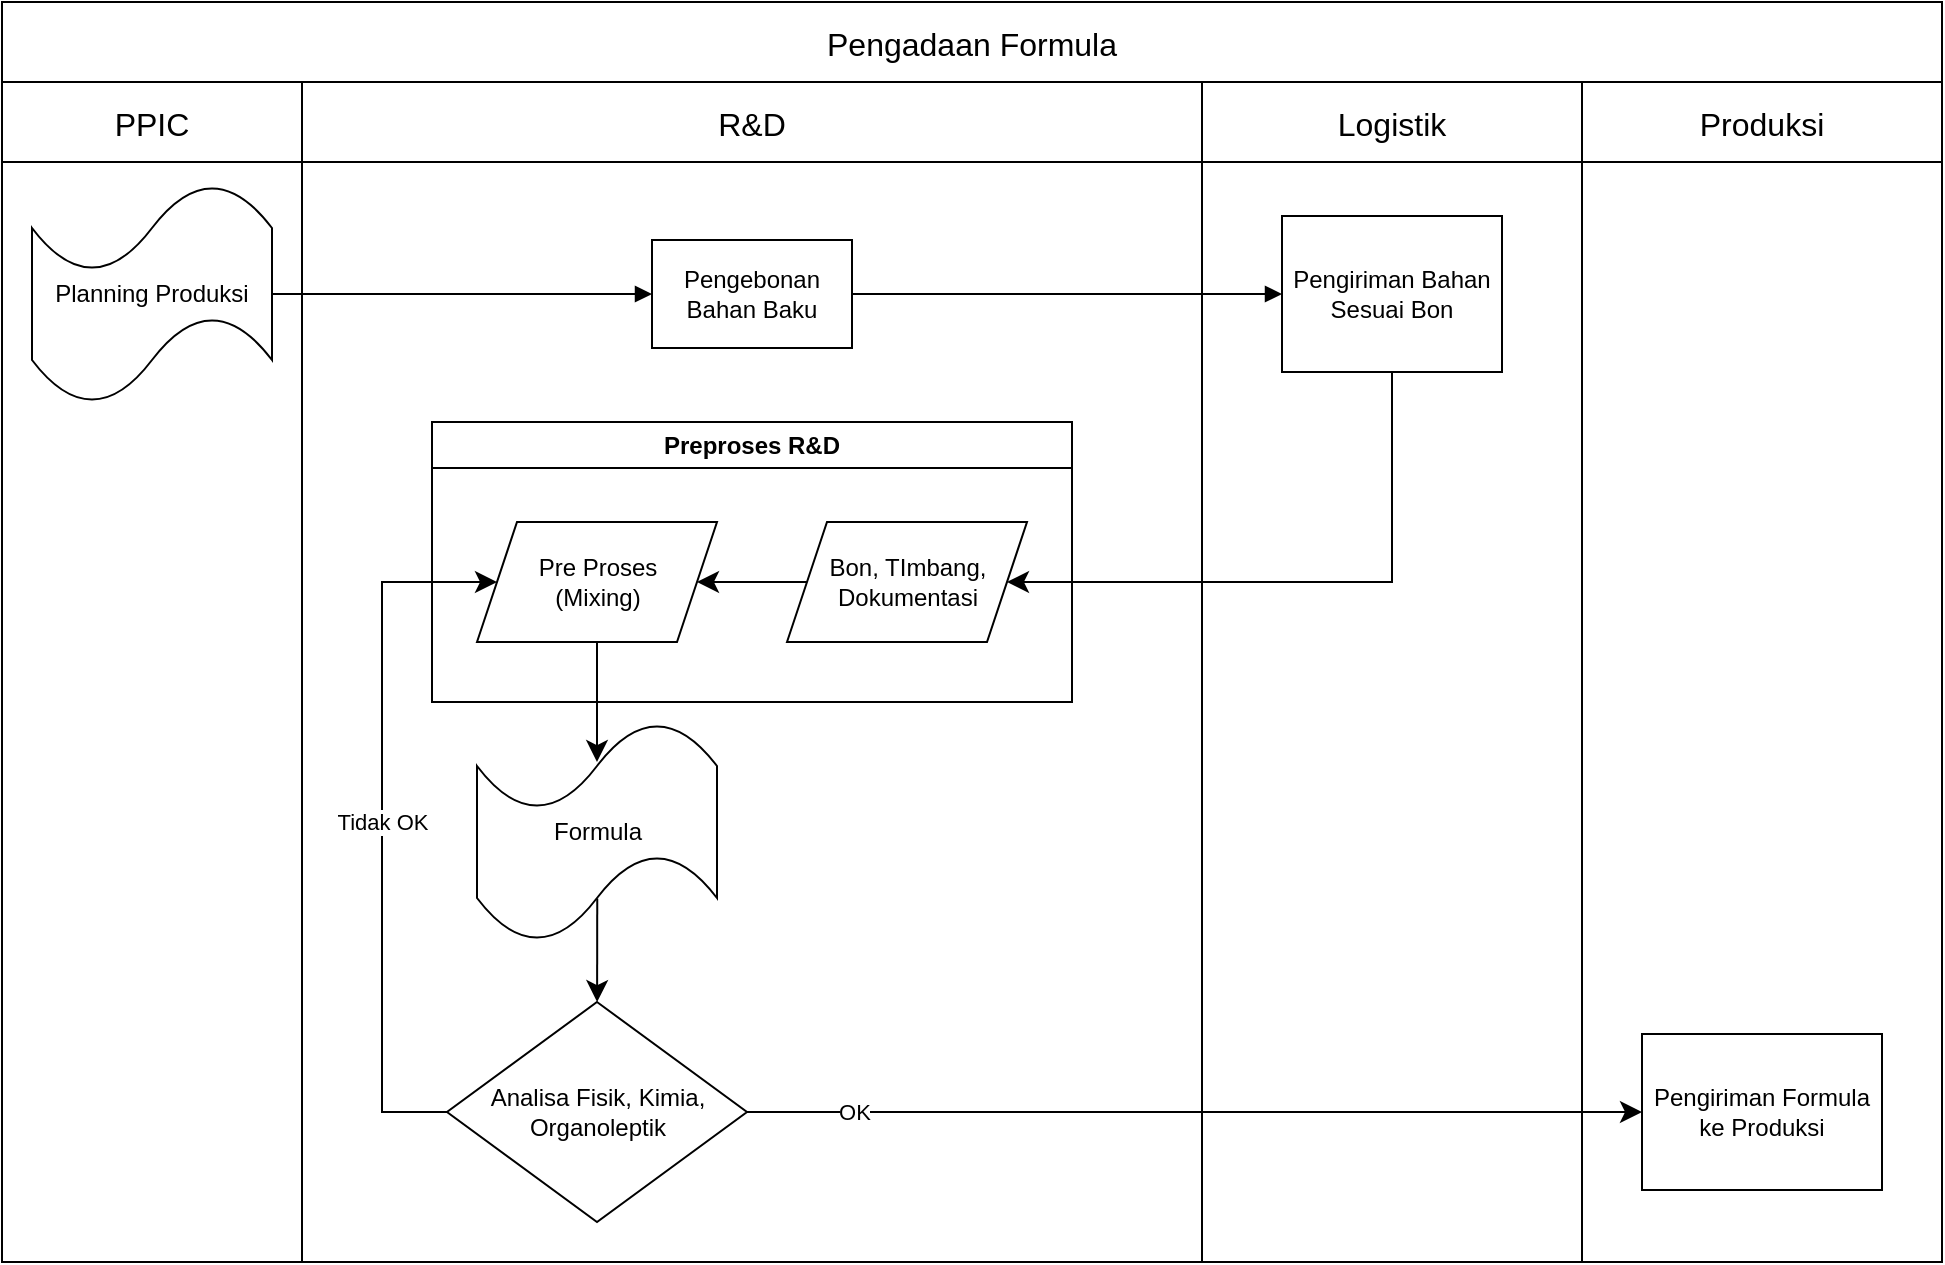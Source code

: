 <mxfile version="26.2.9">
  <diagram id="TSSmkDrg0120R5e7NNq-" name="Pengadaan Formula">
    <mxGraphModel dx="1627" dy="1106" grid="1" gridSize="10" guides="1" tooltips="1" connect="1" arrows="1" fold="1" page="1" pageScale="1" pageWidth="850" pageHeight="1100" math="0" shadow="0">
      <root>
        <mxCell id="0" />
        <mxCell id="1" parent="0" />
        <mxCell id="T4pq4K4rqaQYau_GaTnD-1" value="Pengadaan Formula" style="shape=table;childLayout=tableLayout;startSize=40;collapsible=0;recursiveResize=0;expand=0;fontSize=16;" vertex="1" parent="1">
          <mxGeometry x="40" y="40" width="970" height="630" as="geometry" />
        </mxCell>
        <mxCell id="T4pq4K4rqaQYau_GaTnD-2" value="" style="shape=tableRow;horizontal=0;swimlaneHead=0;swimlaneBody=0;top=0;left=0;strokeColor=inherit;bottom=0;right=0;dropTarget=0;fontStyle=0;fillColor=none;points=[[0,0.5],[1,0.5]];portConstraint=eastwest;startSize=0;collapsible=0;recursiveResize=0;expand=0;fontSize=16;" vertex="1" parent="T4pq4K4rqaQYau_GaTnD-1">
          <mxGeometry y="40" width="970" height="590" as="geometry" />
        </mxCell>
        <mxCell id="T4pq4K4rqaQYau_GaTnD-3" value="PPIC" style="swimlane;swimlaneHead=0;swimlaneBody=0;fontStyle=0;strokeColor=inherit;connectable=0;fillColor=none;startSize=40;collapsible=0;recursiveResize=0;expand=0;fontSize=16;" vertex="1" parent="T4pq4K4rqaQYau_GaTnD-2">
          <mxGeometry width="150" height="590" as="geometry">
            <mxRectangle width="150" height="590" as="alternateBounds" />
          </mxGeometry>
        </mxCell>
        <mxCell id="z9CND6TuXU0VorKSIdKT-13" value="Planning Produksi" style="shape=tape;html=1;whiteSpace=wrap;" parent="T4pq4K4rqaQYau_GaTnD-3" vertex="1">
          <mxGeometry x="15" y="51" width="120" height="110" as="geometry" />
        </mxCell>
        <mxCell id="T4pq4K4rqaQYau_GaTnD-4" value="R&amp;D" style="swimlane;swimlaneHead=0;swimlaneBody=0;fontStyle=0;strokeColor=inherit;connectable=0;fillColor=none;startSize=40;collapsible=0;recursiveResize=0;expand=0;fontSize=16;" vertex="1" parent="T4pq4K4rqaQYau_GaTnD-2">
          <mxGeometry x="150" width="450" height="590" as="geometry">
            <mxRectangle width="450" height="590" as="alternateBounds" />
          </mxGeometry>
        </mxCell>
        <mxCell id="z9CND6TuXU0VorKSIdKT-4" value="Pengebonan Bahan Baku" style="whiteSpace=wrap;strokeWidth=1;" parent="T4pq4K4rqaQYau_GaTnD-4" vertex="1">
          <mxGeometry x="175" y="79" width="100" height="54" as="geometry" />
        </mxCell>
        <mxCell id="X_7heQAOQwNQK7jmX3UY-14" value="Preproses R&amp;amp;D" style="swimlane;whiteSpace=wrap;html=1;" parent="T4pq4K4rqaQYau_GaTnD-4" vertex="1">
          <mxGeometry x="65" y="170" width="320" height="140" as="geometry">
            <mxRectangle x="300" y="270" width="120" height="30" as="alternateBounds" />
          </mxGeometry>
        </mxCell>
        <mxCell id="X_7heQAOQwNQK7jmX3UY-3" style="edgeStyle=none;curved=1;rounded=0;orthogonalLoop=1;jettySize=auto;html=1;exitX=0;exitY=0.5;exitDx=0;exitDy=0;entryX=1;entryY=0.5;entryDx=0;entryDy=0;fontSize=12;startSize=8;endSize=8;" parent="X_7heQAOQwNQK7jmX3UY-14" source="z9CND6TuXU0VorKSIdKT-16" target="X_7heQAOQwNQK7jmX3UY-1" edge="1">
          <mxGeometry relative="1" as="geometry" />
        </mxCell>
        <mxCell id="z9CND6TuXU0VorKSIdKT-16" value="Bon, TImbang, Dokumentasi" style="shape=parallelogram;perimeter=parallelogramPerimeter;whiteSpace=wrap;html=1;fixedSize=1;" parent="X_7heQAOQwNQK7jmX3UY-14" vertex="1">
          <mxGeometry x="177.5" y="50" width="120" height="60" as="geometry" />
        </mxCell>
        <mxCell id="X_7heQAOQwNQK7jmX3UY-1" value="Pre Proses&lt;br&gt;(Mixing)" style="shape=parallelogram;perimeter=parallelogramPerimeter;whiteSpace=wrap;html=1;fixedSize=1;" parent="X_7heQAOQwNQK7jmX3UY-14" vertex="1">
          <mxGeometry x="22.5" y="50" width="120" height="60" as="geometry" />
        </mxCell>
        <mxCell id="z9CND6TuXU0VorKSIdKT-14" value="Formula" style="shape=tape;html=1;whiteSpace=wrap;" parent="T4pq4K4rqaQYau_GaTnD-4" vertex="1">
          <mxGeometry x="87.5" y="320" width="120" height="110" as="geometry" />
        </mxCell>
        <mxCell id="X_7heQAOQwNQK7jmX3UY-5" value="Analisa Fisik, Kimia, Organoleptik" style="rhombus;whiteSpace=wrap;html=1;" parent="T4pq4K4rqaQYau_GaTnD-4" vertex="1">
          <mxGeometry x="72.5" y="460" width="150" height="110" as="geometry" />
        </mxCell>
        <mxCell id="X_7heQAOQwNQK7jmX3UY-9" style="edgeStyle=none;curved=1;rounded=0;orthogonalLoop=1;jettySize=auto;html=1;exitX=0.5;exitY=1;exitDx=0;exitDy=0;fontSize=12;startSize=8;endSize=8;entryX=0.5;entryY=0.182;entryDx=0;entryDy=0;entryPerimeter=0;" parent="T4pq4K4rqaQYau_GaTnD-4" source="X_7heQAOQwNQK7jmX3UY-1" target="z9CND6TuXU0VorKSIdKT-14" edge="1">
          <mxGeometry relative="1" as="geometry">
            <mxPoint x="-37" y="340" as="targetPoint" />
          </mxGeometry>
        </mxCell>
        <mxCell id="X_7heQAOQwNQK7jmX3UY-10" value="" style="edgeStyle=none;curved=1;rounded=0;orthogonalLoop=1;jettySize=auto;html=1;fontSize=12;startSize=8;endSize=8;exitX=0.501;exitY=0.802;exitDx=0;exitDy=0;exitPerimeter=0;" parent="T4pq4K4rqaQYau_GaTnD-4" source="z9CND6TuXU0VorKSIdKT-14" target="X_7heQAOQwNQK7jmX3UY-5" edge="1">
          <mxGeometry relative="1" as="geometry" />
        </mxCell>
        <mxCell id="X_7heQAOQwNQK7jmX3UY-7" value="" style="endArrow=classic;html=1;rounded=0;fontSize=12;startSize=8;endSize=8;exitX=0;exitY=0.5;exitDx=0;exitDy=0;entryX=0;entryY=0.5;entryDx=0;entryDy=0;edgeStyle=orthogonalEdgeStyle;" parent="T4pq4K4rqaQYau_GaTnD-4" source="X_7heQAOQwNQK7jmX3UY-5" target="X_7heQAOQwNQK7jmX3UY-1" edge="1">
          <mxGeometry relative="1" as="geometry">
            <mxPoint x="-56" y="330" as="sourcePoint" />
            <mxPoint x="44" y="330" as="targetPoint" />
            <Array as="points">
              <mxPoint x="40" y="515" />
              <mxPoint x="40" y="250" />
            </Array>
          </mxGeometry>
        </mxCell>
        <mxCell id="X_7heQAOQwNQK7jmX3UY-8" value="Tidak OK" style="edgeLabel;resizable=0;html=1;;align=center;verticalAlign=middle;" parent="X_7heQAOQwNQK7jmX3UY-7" connectable="0" vertex="1">
          <mxGeometry relative="1" as="geometry" />
        </mxCell>
        <mxCell id="T4pq4K4rqaQYau_GaTnD-5" value="Logistik" style="swimlane;swimlaneHead=0;swimlaneBody=0;fontStyle=0;strokeColor=inherit;connectable=0;fillColor=none;startSize=40;collapsible=0;recursiveResize=0;expand=0;fontSize=16;" vertex="1" parent="T4pq4K4rqaQYau_GaTnD-2">
          <mxGeometry x="600" width="190" height="590" as="geometry">
            <mxRectangle width="190" height="590" as="alternateBounds" />
          </mxGeometry>
        </mxCell>
        <mxCell id="z9CND6TuXU0VorKSIdKT-5" value="Pengiriman Bahan Sesuai Bon" style="whiteSpace=wrap;strokeWidth=1;" parent="T4pq4K4rqaQYau_GaTnD-5" vertex="1">
          <mxGeometry x="40" y="67" width="110" height="78" as="geometry" />
        </mxCell>
        <mxCell id="T4pq4K4rqaQYau_GaTnD-14" value="Produksi" style="swimlane;swimlaneHead=0;swimlaneBody=0;fontStyle=0;strokeColor=inherit;connectable=0;fillColor=none;startSize=40;collapsible=0;recursiveResize=0;expand=0;fontSize=16;" vertex="1" parent="T4pq4K4rqaQYau_GaTnD-2">
          <mxGeometry x="790" width="180" height="590" as="geometry">
            <mxRectangle width="180" height="590" as="alternateBounds" />
          </mxGeometry>
        </mxCell>
        <mxCell id="z9CND6TuXU0VorKSIdKT-6" value="Pengiriman Formula ke Produksi" style="whiteSpace=wrap;strokeWidth=1;" parent="T4pq4K4rqaQYau_GaTnD-14" vertex="1">
          <mxGeometry x="30" y="476" width="120" height="78" as="geometry" />
        </mxCell>
        <mxCell id="z9CND6TuXU0VorKSIdKT-9" value="" style="curved=1;startArrow=none;endArrow=block;entryX=0;entryY=0.5;rounded=0;exitX=1;exitY=0.5;exitDx=0;exitDy=0;exitPerimeter=0;entryDx=0;entryDy=0;" parent="T4pq4K4rqaQYau_GaTnD-2" source="z9CND6TuXU0VorKSIdKT-13" target="z9CND6TuXU0VorKSIdKT-4" edge="1">
          <mxGeometry relative="1" as="geometry">
            <Array as="points" />
          </mxGeometry>
        </mxCell>
        <mxCell id="z9CND6TuXU0VorKSIdKT-10" value="" style="curved=1;startArrow=none;endArrow=block;entryX=0;entryY=0.5;rounded=0;exitX=1;exitY=0.5;exitDx=0;exitDy=0;entryDx=0;entryDy=0;" parent="T4pq4K4rqaQYau_GaTnD-2" source="z9CND6TuXU0VorKSIdKT-4" target="z9CND6TuXU0VorKSIdKT-5" edge="1">
          <mxGeometry relative="1" as="geometry">
            <Array as="points" />
            <mxPoint x="324" y="90" as="sourcePoint" />
          </mxGeometry>
        </mxCell>
        <mxCell id="X_7heQAOQwNQK7jmX3UY-15" style="edgeStyle=orthogonalEdgeStyle;rounded=0;orthogonalLoop=1;jettySize=auto;html=1;exitX=0.5;exitY=1;exitDx=0;exitDy=0;entryX=1;entryY=0.5;entryDx=0;entryDy=0;fontSize=12;startSize=8;endSize=8;" parent="T4pq4K4rqaQYau_GaTnD-2" source="z9CND6TuXU0VorKSIdKT-5" target="z9CND6TuXU0VorKSIdKT-16" edge="1">
          <mxGeometry relative="1" as="geometry">
            <Array as="points">
              <mxPoint x="695" y="250" />
            </Array>
          </mxGeometry>
        </mxCell>
        <mxCell id="X_7heQAOQwNQK7jmX3UY-11" value="" style="endArrow=classic;html=1;rounded=0;fontSize=12;startSize=8;endSize=8;curved=1;entryX=0;entryY=0.5;entryDx=0;entryDy=0;exitX=1;exitY=0.5;exitDx=0;exitDy=0;" parent="T4pq4K4rqaQYau_GaTnD-2" source="X_7heQAOQwNQK7jmX3UY-5" target="z9CND6TuXU0VorKSIdKT-6" edge="1">
          <mxGeometry relative="1" as="geometry">
            <mxPoint x="114" y="500" as="sourcePoint" />
            <mxPoint x="214" y="500" as="targetPoint" />
          </mxGeometry>
        </mxCell>
        <mxCell id="X_7heQAOQwNQK7jmX3UY-12" value="OK" style="edgeLabel;resizable=0;html=1;;align=center;verticalAlign=middle;" parent="X_7heQAOQwNQK7jmX3UY-11" connectable="0" vertex="1">
          <mxGeometry relative="1" as="geometry">
            <mxPoint x="-171" as="offset" />
          </mxGeometry>
        </mxCell>
      </root>
    </mxGraphModel>
  </diagram>
</mxfile>
